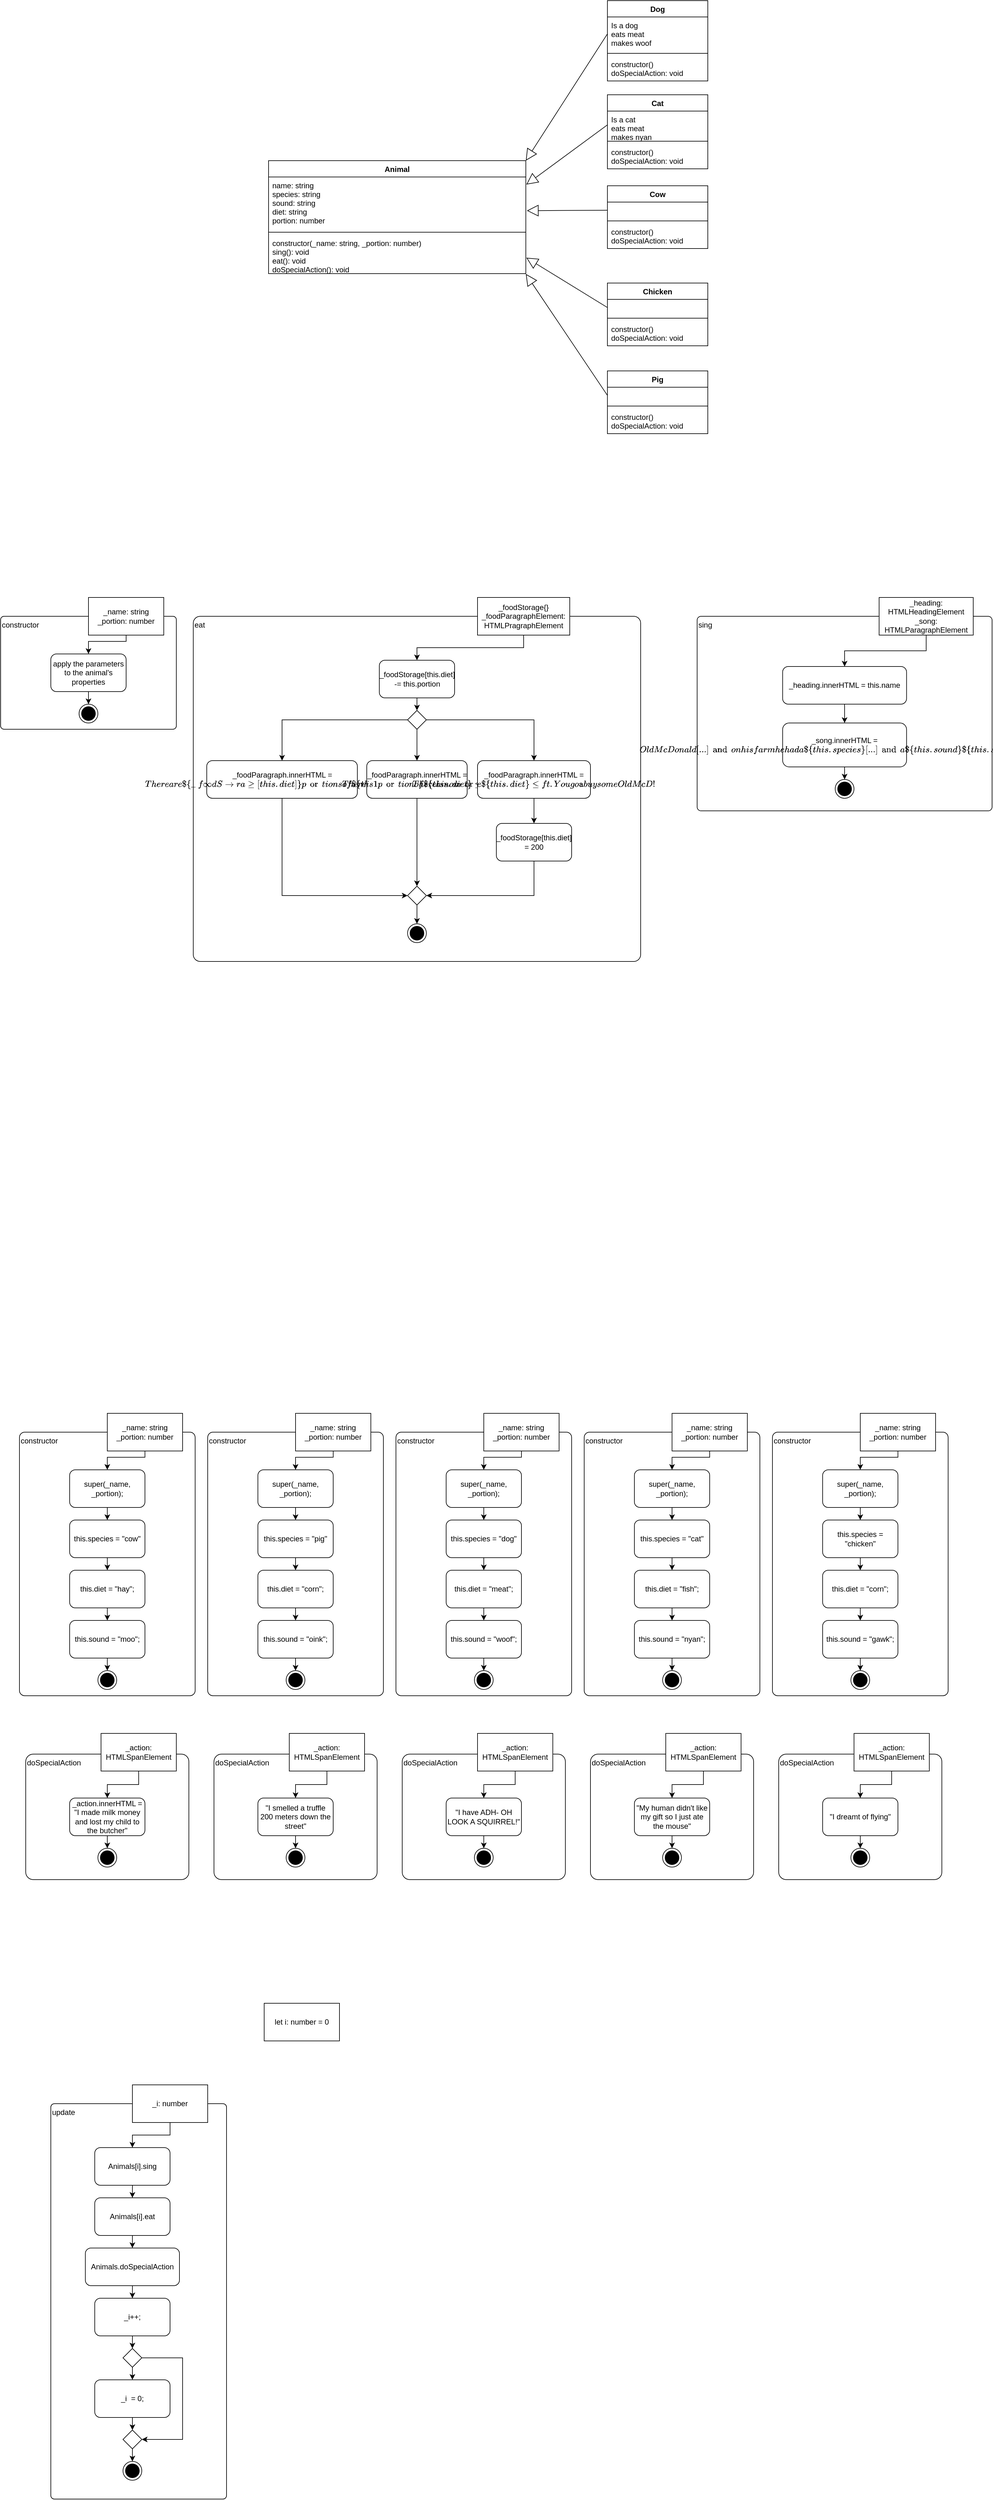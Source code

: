 <mxfile version="18.2.0" type="github">
  <diagram id="1csV_Ddix8SlzEKUmhvD" name="Page-1">
    <mxGraphModel dx="1156" dy="637" grid="1" gridSize="10" guides="1" tooltips="1" connect="1" arrows="1" fold="1" page="1" pageScale="1" pageWidth="1654" pageHeight="1169" math="0" shadow="0">
      <root>
        <mxCell id="0" />
        <mxCell id="1" parent="0" />
        <mxCell id="_8dSPXYWP2zA_d5YcyBC-33" value="" style="group" parent="1" vertex="1" connectable="0">
          <mxGeometry x="477" y="239" width="700" height="690" as="geometry" />
        </mxCell>
        <mxCell id="_8dSPXYWP2zA_d5YcyBC-1" value="Animal" style="swimlane;fontStyle=1;align=center;verticalAlign=top;childLayout=stackLayout;horizontal=1;startSize=26;horizontalStack=0;resizeParent=1;resizeParentMax=0;resizeLast=0;collapsible=1;marginBottom=0;" parent="_8dSPXYWP2zA_d5YcyBC-33" vertex="1">
          <mxGeometry y="255" width="410" height="180" as="geometry" />
        </mxCell>
        <mxCell id="_8dSPXYWP2zA_d5YcyBC-2" value="name: string&#xa;species: string&#xa;sound: string&#xa;diet: string&#xa;portion: number" style="text;strokeColor=none;fillColor=none;align=left;verticalAlign=top;spacingLeft=4;spacingRight=4;overflow=hidden;rotatable=0;points=[[0,0.5],[1,0.5]];portConstraint=eastwest;" parent="_8dSPXYWP2zA_d5YcyBC-1" vertex="1">
          <mxGeometry y="26" width="410" height="84" as="geometry" />
        </mxCell>
        <mxCell id="_8dSPXYWP2zA_d5YcyBC-3" value="" style="line;strokeWidth=1;fillColor=none;align=left;verticalAlign=middle;spacingTop=-1;spacingLeft=3;spacingRight=3;rotatable=0;labelPosition=right;points=[];portConstraint=eastwest;" parent="_8dSPXYWP2zA_d5YcyBC-1" vertex="1">
          <mxGeometry y="110" width="410" height="8" as="geometry" />
        </mxCell>
        <mxCell id="_8dSPXYWP2zA_d5YcyBC-4" value="constructor(_name: string, _portion: number)&#xa;sing(): void&#xa;eat(): void&#xa;doSpecialAction(): void" style="text;strokeColor=none;fillColor=none;align=left;verticalAlign=top;spacingLeft=4;spacingRight=4;overflow=hidden;rotatable=0;points=[[0,0.5],[1,0.5]];portConstraint=eastwest;" parent="_8dSPXYWP2zA_d5YcyBC-1" vertex="1">
          <mxGeometry y="118" width="410" height="62" as="geometry" />
        </mxCell>
        <mxCell id="_8dSPXYWP2zA_d5YcyBC-5" value="Cow" style="swimlane;fontStyle=1;align=center;verticalAlign=top;childLayout=stackLayout;horizontal=1;startSize=26;horizontalStack=0;resizeParent=1;resizeParentMax=0;resizeLast=0;collapsible=1;marginBottom=0;" parent="_8dSPXYWP2zA_d5YcyBC-33" vertex="1">
          <mxGeometry x="540" y="295" width="160" height="100" as="geometry" />
        </mxCell>
        <mxCell id="_8dSPXYWP2zA_d5YcyBC-6" value=" " style="text;strokeColor=none;fillColor=none;align=left;verticalAlign=top;spacingLeft=4;spacingRight=4;overflow=hidden;rotatable=0;points=[[0,0.5],[1,0.5]];portConstraint=eastwest;" parent="_8dSPXYWP2zA_d5YcyBC-5" vertex="1">
          <mxGeometry y="26" width="160" height="26" as="geometry" />
        </mxCell>
        <mxCell id="_8dSPXYWP2zA_d5YcyBC-7" value="" style="line;strokeWidth=1;fillColor=none;align=left;verticalAlign=middle;spacingTop=-1;spacingLeft=3;spacingRight=3;rotatable=0;labelPosition=right;points=[];portConstraint=eastwest;" parent="_8dSPXYWP2zA_d5YcyBC-5" vertex="1">
          <mxGeometry y="52" width="160" height="8" as="geometry" />
        </mxCell>
        <mxCell id="_8dSPXYWP2zA_d5YcyBC-8" value="constructor()&#xa;doSpecialAction: void" style="text;strokeColor=none;fillColor=none;align=left;verticalAlign=top;spacingLeft=4;spacingRight=4;overflow=hidden;rotatable=0;points=[[0,0.5],[1,0.5]];portConstraint=eastwest;" parent="_8dSPXYWP2zA_d5YcyBC-5" vertex="1">
          <mxGeometry y="60" width="160" height="40" as="geometry" />
        </mxCell>
        <mxCell id="_8dSPXYWP2zA_d5YcyBC-9" value="Pig" style="swimlane;fontStyle=1;align=center;verticalAlign=top;childLayout=stackLayout;horizontal=1;startSize=26;horizontalStack=0;resizeParent=1;resizeParentMax=0;resizeLast=0;collapsible=1;marginBottom=0;" parent="_8dSPXYWP2zA_d5YcyBC-33" vertex="1">
          <mxGeometry x="540" y="590" width="160" height="100" as="geometry" />
        </mxCell>
        <mxCell id="_8dSPXYWP2zA_d5YcyBC-10" value=" " style="text;strokeColor=none;fillColor=none;align=left;verticalAlign=top;spacingLeft=4;spacingRight=4;overflow=hidden;rotatable=0;points=[[0,0.5],[1,0.5]];portConstraint=eastwest;" parent="_8dSPXYWP2zA_d5YcyBC-9" vertex="1">
          <mxGeometry y="26" width="160" height="26" as="geometry" />
        </mxCell>
        <mxCell id="_8dSPXYWP2zA_d5YcyBC-11" value="" style="line;strokeWidth=1;fillColor=none;align=left;verticalAlign=middle;spacingTop=-1;spacingLeft=3;spacingRight=3;rotatable=0;labelPosition=right;points=[];portConstraint=eastwest;" parent="_8dSPXYWP2zA_d5YcyBC-9" vertex="1">
          <mxGeometry y="52" width="160" height="8" as="geometry" />
        </mxCell>
        <mxCell id="_8dSPXYWP2zA_d5YcyBC-12" value="constructor()&#xa;doSpecialAction: void" style="text;strokeColor=none;fillColor=none;align=left;verticalAlign=top;spacingLeft=4;spacingRight=4;overflow=hidden;rotatable=0;points=[[0,0.5],[1,0.5]];portConstraint=eastwest;" parent="_8dSPXYWP2zA_d5YcyBC-9" vertex="1">
          <mxGeometry y="60" width="160" height="40" as="geometry" />
        </mxCell>
        <mxCell id="_8dSPXYWP2zA_d5YcyBC-13" value="Dog" style="swimlane;fontStyle=1;align=center;verticalAlign=top;childLayout=stackLayout;horizontal=1;startSize=26;horizontalStack=0;resizeParent=1;resizeParentMax=0;resizeLast=0;collapsible=1;marginBottom=0;" parent="_8dSPXYWP2zA_d5YcyBC-33" vertex="1">
          <mxGeometry x="540" width="160" height="128" as="geometry" />
        </mxCell>
        <mxCell id="_8dSPXYWP2zA_d5YcyBC-14" value="Is a dog&#xa;eats meat&#xa;makes woof " style="text;strokeColor=none;fillColor=none;align=left;verticalAlign=top;spacingLeft=4;spacingRight=4;overflow=hidden;rotatable=0;points=[[0,0.5],[1,0.5]];portConstraint=eastwest;" parent="_8dSPXYWP2zA_d5YcyBC-13" vertex="1">
          <mxGeometry y="26" width="160" height="54" as="geometry" />
        </mxCell>
        <mxCell id="_8dSPXYWP2zA_d5YcyBC-15" value="" style="line;strokeWidth=1;fillColor=none;align=left;verticalAlign=middle;spacingTop=-1;spacingLeft=3;spacingRight=3;rotatable=0;labelPosition=right;points=[];portConstraint=eastwest;" parent="_8dSPXYWP2zA_d5YcyBC-13" vertex="1">
          <mxGeometry y="80" width="160" height="8" as="geometry" />
        </mxCell>
        <mxCell id="_8dSPXYWP2zA_d5YcyBC-16" value="constructor()&#xa;doSpecialAction: void" style="text;strokeColor=none;fillColor=none;align=left;verticalAlign=top;spacingLeft=4;spacingRight=4;overflow=hidden;rotatable=0;points=[[0,0.5],[1,0.5]];portConstraint=eastwest;" parent="_8dSPXYWP2zA_d5YcyBC-13" vertex="1">
          <mxGeometry y="88" width="160" height="40" as="geometry" />
        </mxCell>
        <mxCell id="_8dSPXYWP2zA_d5YcyBC-17" value="Cat" style="swimlane;fontStyle=1;align=center;verticalAlign=top;childLayout=stackLayout;horizontal=1;startSize=26;horizontalStack=0;resizeParent=1;resizeParentMax=0;resizeLast=0;collapsible=1;marginBottom=0;" parent="_8dSPXYWP2zA_d5YcyBC-33" vertex="1">
          <mxGeometry x="540" y="150" width="160" height="118" as="geometry" />
        </mxCell>
        <mxCell id="_8dSPXYWP2zA_d5YcyBC-18" value="Is a cat&#xa;eats meat&#xa;makes nyan " style="text;strokeColor=none;fillColor=none;align=left;verticalAlign=top;spacingLeft=4;spacingRight=4;overflow=hidden;rotatable=0;points=[[0,0.5],[1,0.5]];portConstraint=eastwest;" parent="_8dSPXYWP2zA_d5YcyBC-17" vertex="1">
          <mxGeometry y="26" width="160" height="44" as="geometry" />
        </mxCell>
        <mxCell id="_8dSPXYWP2zA_d5YcyBC-19" value="" style="line;strokeWidth=1;fillColor=none;align=left;verticalAlign=middle;spacingTop=-1;spacingLeft=3;spacingRight=3;rotatable=0;labelPosition=right;points=[];portConstraint=eastwest;" parent="_8dSPXYWP2zA_d5YcyBC-17" vertex="1">
          <mxGeometry y="70" width="160" height="8" as="geometry" />
        </mxCell>
        <mxCell id="_8dSPXYWP2zA_d5YcyBC-20" value="constructor()&#xa;doSpecialAction: void" style="text;strokeColor=none;fillColor=none;align=left;verticalAlign=top;spacingLeft=4;spacingRight=4;overflow=hidden;rotatable=0;points=[[0,0.5],[1,0.5]];portConstraint=eastwest;" parent="_8dSPXYWP2zA_d5YcyBC-17" vertex="1">
          <mxGeometry y="78" width="160" height="40" as="geometry" />
        </mxCell>
        <mxCell id="_8dSPXYWP2zA_d5YcyBC-21" value="Chicken" style="swimlane;fontStyle=1;align=center;verticalAlign=top;childLayout=stackLayout;horizontal=1;startSize=26;horizontalStack=0;resizeParent=1;resizeParentMax=0;resizeLast=0;collapsible=1;marginBottom=0;" parent="_8dSPXYWP2zA_d5YcyBC-33" vertex="1">
          <mxGeometry x="540" y="450" width="160" height="100" as="geometry" />
        </mxCell>
        <mxCell id="_8dSPXYWP2zA_d5YcyBC-22" value=" " style="text;strokeColor=none;fillColor=none;align=left;verticalAlign=top;spacingLeft=4;spacingRight=4;overflow=hidden;rotatable=0;points=[[0,0.5],[1,0.5]];portConstraint=eastwest;" parent="_8dSPXYWP2zA_d5YcyBC-21" vertex="1">
          <mxGeometry y="26" width="160" height="26" as="geometry" />
        </mxCell>
        <mxCell id="_8dSPXYWP2zA_d5YcyBC-23" value="" style="line;strokeWidth=1;fillColor=none;align=left;verticalAlign=middle;spacingTop=-1;spacingLeft=3;spacingRight=3;rotatable=0;labelPosition=right;points=[];portConstraint=eastwest;" parent="_8dSPXYWP2zA_d5YcyBC-21" vertex="1">
          <mxGeometry y="52" width="160" height="8" as="geometry" />
        </mxCell>
        <mxCell id="_8dSPXYWP2zA_d5YcyBC-24" value="constructor()&#xa;doSpecialAction: void" style="text;strokeColor=none;fillColor=none;align=left;verticalAlign=top;spacingLeft=4;spacingRight=4;overflow=hidden;rotatable=0;points=[[0,0.5],[1,0.5]];portConstraint=eastwest;" parent="_8dSPXYWP2zA_d5YcyBC-21" vertex="1">
          <mxGeometry y="60" width="160" height="40" as="geometry" />
        </mxCell>
        <mxCell id="_8dSPXYWP2zA_d5YcyBC-28" value="" style="endArrow=block;endSize=16;endFill=0;html=1;rounded=0;exitX=0;exitY=0.5;exitDx=0;exitDy=0;entryX=1;entryY=0;entryDx=0;entryDy=0;" parent="_8dSPXYWP2zA_d5YcyBC-33" source="_8dSPXYWP2zA_d5YcyBC-14" target="_8dSPXYWP2zA_d5YcyBC-1" edge="1">
          <mxGeometry width="160" relative="1" as="geometry">
            <mxPoint x="440" y="360" as="sourcePoint" />
            <mxPoint x="600" y="360" as="targetPoint" />
          </mxGeometry>
        </mxCell>
        <mxCell id="_8dSPXYWP2zA_d5YcyBC-29" value="" style="endArrow=block;endSize=16;endFill=0;html=1;rounded=0;exitX=0;exitY=0.5;exitDx=0;exitDy=0;entryX=1.002;entryY=0.143;entryDx=0;entryDy=0;entryPerimeter=0;" parent="_8dSPXYWP2zA_d5YcyBC-33" source="_8dSPXYWP2zA_d5YcyBC-18" target="_8dSPXYWP2zA_d5YcyBC-2" edge="1">
          <mxGeometry x="-0.145" y="8" width="160" relative="1" as="geometry">
            <mxPoint x="440" y="280" as="sourcePoint" />
            <mxPoint x="600" y="280" as="targetPoint" />
            <mxPoint as="offset" />
          </mxGeometry>
        </mxCell>
        <mxCell id="_8dSPXYWP2zA_d5YcyBC-30" value="" style="endArrow=block;endSize=16;endFill=0;html=1;rounded=0;exitX=0;exitY=0.5;exitDx=0;exitDy=0;entryX=1.004;entryY=0.639;entryDx=0;entryDy=0;entryPerimeter=0;" parent="_8dSPXYWP2zA_d5YcyBC-33" source="_8dSPXYWP2zA_d5YcyBC-6" target="_8dSPXYWP2zA_d5YcyBC-2" edge="1">
          <mxGeometry width="160" relative="1" as="geometry">
            <mxPoint x="440" y="280" as="sourcePoint" />
            <mxPoint x="420" y="360" as="targetPoint" />
          </mxGeometry>
        </mxCell>
        <mxCell id="_8dSPXYWP2zA_d5YcyBC-31" value="" style="endArrow=block;endSize=16;endFill=0;html=1;rounded=0;exitX=0;exitY=0.5;exitDx=0;exitDy=0;entryX=1.002;entryY=0.591;entryDx=0;entryDy=0;entryPerimeter=0;" parent="_8dSPXYWP2zA_d5YcyBC-33" source="_8dSPXYWP2zA_d5YcyBC-22" target="_8dSPXYWP2zA_d5YcyBC-4" edge="1">
          <mxGeometry width="160" relative="1" as="geometry">
            <mxPoint x="440" y="440" as="sourcePoint" />
            <mxPoint x="600" y="440" as="targetPoint" />
          </mxGeometry>
        </mxCell>
        <mxCell id="_8dSPXYWP2zA_d5YcyBC-32" value="" style="endArrow=block;endSize=16;endFill=0;html=1;rounded=0;entryX=1;entryY=1.008;entryDx=0;entryDy=0;entryPerimeter=0;exitX=0;exitY=0.5;exitDx=0;exitDy=0;" parent="_8dSPXYWP2zA_d5YcyBC-33" source="_8dSPXYWP2zA_d5YcyBC-10" target="_8dSPXYWP2zA_d5YcyBC-4" edge="1">
          <mxGeometry width="160" relative="1" as="geometry">
            <mxPoint x="440" y="440" as="sourcePoint" />
            <mxPoint x="600" y="440" as="targetPoint" />
          </mxGeometry>
        </mxCell>
        <mxCell id="_8dSPXYWP2zA_d5YcyBC-40" value="" style="group" parent="1" vertex="1" connectable="0">
          <mxGeometry x="50" y="1190" width="280" height="210" as="geometry" />
        </mxCell>
        <mxCell id="_8dSPXYWP2zA_d5YcyBC-34" value="constructor" style="rounded=1;whiteSpace=wrap;html=1;verticalAlign=top;align=left;arcSize=3;" parent="_8dSPXYWP2zA_d5YcyBC-40" vertex="1">
          <mxGeometry y="30" width="280" height="180" as="geometry" />
        </mxCell>
        <mxCell id="_8dSPXYWP2zA_d5YcyBC-35" value="_name: string&lt;br&gt;_portion: number" style="rounded=0;whiteSpace=wrap;html=1;" parent="_8dSPXYWP2zA_d5YcyBC-40" vertex="1">
          <mxGeometry x="140" width="120" height="60" as="geometry" />
        </mxCell>
        <mxCell id="_8dSPXYWP2zA_d5YcyBC-36" value="apply the parameters to the animal&#39;s properties" style="rounded=1;whiteSpace=wrap;html=1;" parent="_8dSPXYWP2zA_d5YcyBC-40" vertex="1">
          <mxGeometry x="80" y="90" width="120" height="60" as="geometry" />
        </mxCell>
        <mxCell id="_8dSPXYWP2zA_d5YcyBC-38" style="edgeStyle=orthogonalEdgeStyle;rounded=0;orthogonalLoop=1;jettySize=auto;html=1;exitX=0.5;exitY=1;exitDx=0;exitDy=0;entryX=0.5;entryY=0;entryDx=0;entryDy=0;" parent="_8dSPXYWP2zA_d5YcyBC-40" source="_8dSPXYWP2zA_d5YcyBC-35" target="_8dSPXYWP2zA_d5YcyBC-36" edge="1">
          <mxGeometry relative="1" as="geometry">
            <Array as="points">
              <mxPoint x="200" y="70" />
              <mxPoint x="140" y="70" />
            </Array>
          </mxGeometry>
        </mxCell>
        <mxCell id="_8dSPXYWP2zA_d5YcyBC-37" value="" style="ellipse;html=1;shape=endState;fillColor=#000000;strokeColor=#000000;" parent="_8dSPXYWP2zA_d5YcyBC-40" vertex="1">
          <mxGeometry x="125" y="170" width="30" height="30" as="geometry" />
        </mxCell>
        <mxCell id="_8dSPXYWP2zA_d5YcyBC-39" style="edgeStyle=orthogonalEdgeStyle;rounded=0;orthogonalLoop=1;jettySize=auto;html=1;exitX=0.5;exitY=1;exitDx=0;exitDy=0;entryX=0.5;entryY=0;entryDx=0;entryDy=0;" parent="_8dSPXYWP2zA_d5YcyBC-40" source="_8dSPXYWP2zA_d5YcyBC-36" target="_8dSPXYWP2zA_d5YcyBC-37" edge="1">
          <mxGeometry relative="1" as="geometry" />
        </mxCell>
        <mxCell id="_8dSPXYWP2zA_d5YcyBC-62" value="" style="group" parent="1" vertex="1" connectable="0">
          <mxGeometry x="357" y="1190" width="713" height="580" as="geometry" />
        </mxCell>
        <mxCell id="_8dSPXYWP2zA_d5YcyBC-41" value="eat" style="rounded=1;whiteSpace=wrap;html=1;verticalAlign=top;align=left;arcSize=2;" parent="_8dSPXYWP2zA_d5YcyBC-62" vertex="1">
          <mxGeometry y="30" width="713" height="550" as="geometry" />
        </mxCell>
        <mxCell id="_8dSPXYWP2zA_d5YcyBC-42" value="_foodStorage{}&lt;br&gt;_foodParagraphElement:&lt;br&gt;HTMLPragraphElement" style="rounded=0;whiteSpace=wrap;html=1;" parent="_8dSPXYWP2zA_d5YcyBC-62" vertex="1">
          <mxGeometry x="453" width="147" height="60" as="geometry" />
        </mxCell>
        <mxCell id="_8dSPXYWP2zA_d5YcyBC-43" value="_foodStorage[this.diet] -= this.portion" style="rounded=1;whiteSpace=wrap;html=1;labelBorderColor=none;" parent="_8dSPXYWP2zA_d5YcyBC-62" vertex="1">
          <mxGeometry x="296.5" y="100" width="120" height="60" as="geometry" />
        </mxCell>
        <mxCell id="_8dSPXYWP2zA_d5YcyBC-52" style="edgeStyle=orthogonalEdgeStyle;rounded=0;orthogonalLoop=1;jettySize=auto;html=1;exitX=0.5;exitY=1;exitDx=0;exitDy=0;entryX=0.5;entryY=0;entryDx=0;entryDy=0;" parent="_8dSPXYWP2zA_d5YcyBC-62" source="_8dSPXYWP2zA_d5YcyBC-42" target="_8dSPXYWP2zA_d5YcyBC-43" edge="1">
          <mxGeometry relative="1" as="geometry" />
        </mxCell>
        <mxCell id="_8dSPXYWP2zA_d5YcyBC-44" value="" style="rhombus;whiteSpace=wrap;html=1;labelBorderColor=none;" parent="_8dSPXYWP2zA_d5YcyBC-62" vertex="1">
          <mxGeometry x="341.5" y="180" width="30" height="30" as="geometry" />
        </mxCell>
        <mxCell id="_8dSPXYWP2zA_d5YcyBC-53" style="edgeStyle=orthogonalEdgeStyle;rounded=0;orthogonalLoop=1;jettySize=auto;html=1;exitX=0.5;exitY=1;exitDx=0;exitDy=0;entryX=0.5;entryY=0;entryDx=0;entryDy=0;" parent="_8dSPXYWP2zA_d5YcyBC-62" source="_8dSPXYWP2zA_d5YcyBC-43" target="_8dSPXYWP2zA_d5YcyBC-44" edge="1">
          <mxGeometry relative="1" as="geometry" />
        </mxCell>
        <mxCell id="_8dSPXYWP2zA_d5YcyBC-45" value="_foodParagraph.innerHTML = `There are ${_foodStorage[this.diet]} portions of ${this.diet} left`" style="rounded=1;whiteSpace=wrap;html=1;labelBorderColor=none;" parent="_8dSPXYWP2zA_d5YcyBC-62" vertex="1">
          <mxGeometry x="21.5" y="260" width="240" height="60" as="geometry" />
        </mxCell>
        <mxCell id="_8dSPXYWP2zA_d5YcyBC-54" style="edgeStyle=orthogonalEdgeStyle;rounded=0;orthogonalLoop=1;jettySize=auto;html=1;exitX=0;exitY=0.5;exitDx=0;exitDy=0;entryX=0.5;entryY=0;entryDx=0;entryDy=0;" parent="_8dSPXYWP2zA_d5YcyBC-62" source="_8dSPXYWP2zA_d5YcyBC-44" target="_8dSPXYWP2zA_d5YcyBC-45" edge="1">
          <mxGeometry relative="1" as="geometry" />
        </mxCell>
        <mxCell id="_8dSPXYWP2zA_d5YcyBC-46" value="_foodParagraph.innerHTML = `There is 1 portion of ${this.diet} left`" style="rounded=1;whiteSpace=wrap;html=1;labelBorderColor=none;" parent="_8dSPXYWP2zA_d5YcyBC-62" vertex="1">
          <mxGeometry x="276.5" y="260" width="160" height="60" as="geometry" />
        </mxCell>
        <mxCell id="_8dSPXYWP2zA_d5YcyBC-55" style="edgeStyle=orthogonalEdgeStyle;rounded=0;orthogonalLoop=1;jettySize=auto;html=1;exitX=0.5;exitY=1;exitDx=0;exitDy=0;entryX=0.5;entryY=0;entryDx=0;entryDy=0;" parent="_8dSPXYWP2zA_d5YcyBC-62" source="_8dSPXYWP2zA_d5YcyBC-44" target="_8dSPXYWP2zA_d5YcyBC-46" edge="1">
          <mxGeometry relative="1" as="geometry" />
        </mxCell>
        <mxCell id="_8dSPXYWP2zA_d5YcyBC-47" value="_foodParagraph.innerHTML = `There is no more ${this.diet} left. You gotta buy some Old McD!`" style="rounded=1;whiteSpace=wrap;html=1;labelBorderColor=none;" parent="_8dSPXYWP2zA_d5YcyBC-62" vertex="1">
          <mxGeometry x="453" y="260" width="180" height="60" as="geometry" />
        </mxCell>
        <mxCell id="_8dSPXYWP2zA_d5YcyBC-56" style="edgeStyle=orthogonalEdgeStyle;rounded=0;orthogonalLoop=1;jettySize=auto;html=1;exitX=1;exitY=0.5;exitDx=0;exitDy=0;entryX=0.5;entryY=0;entryDx=0;entryDy=0;" parent="_8dSPXYWP2zA_d5YcyBC-62" source="_8dSPXYWP2zA_d5YcyBC-44" target="_8dSPXYWP2zA_d5YcyBC-47" edge="1">
          <mxGeometry relative="1" as="geometry" />
        </mxCell>
        <mxCell id="_8dSPXYWP2zA_d5YcyBC-48" value="_foodStorage[this.diet] = 200" style="rounded=1;whiteSpace=wrap;html=1;labelBorderColor=none;" parent="_8dSPXYWP2zA_d5YcyBC-62" vertex="1">
          <mxGeometry x="483" y="360" width="120" height="60" as="geometry" />
        </mxCell>
        <mxCell id="_8dSPXYWP2zA_d5YcyBC-59" style="edgeStyle=orthogonalEdgeStyle;rounded=0;orthogonalLoop=1;jettySize=auto;html=1;exitX=0.5;exitY=1;exitDx=0;exitDy=0;entryX=0.5;entryY=0;entryDx=0;entryDy=0;" parent="_8dSPXYWP2zA_d5YcyBC-62" source="_8dSPXYWP2zA_d5YcyBC-47" target="_8dSPXYWP2zA_d5YcyBC-48" edge="1">
          <mxGeometry relative="1" as="geometry" />
        </mxCell>
        <mxCell id="_8dSPXYWP2zA_d5YcyBC-50" value="" style="rhombus;whiteSpace=wrap;html=1;labelBorderColor=none;" parent="_8dSPXYWP2zA_d5YcyBC-62" vertex="1">
          <mxGeometry x="341.5" y="460" width="30" height="30" as="geometry" />
        </mxCell>
        <mxCell id="_8dSPXYWP2zA_d5YcyBC-57" style="edgeStyle=orthogonalEdgeStyle;rounded=0;orthogonalLoop=1;jettySize=auto;html=1;exitX=0.5;exitY=1;exitDx=0;exitDy=0;entryX=0;entryY=0.5;entryDx=0;entryDy=0;" parent="_8dSPXYWP2zA_d5YcyBC-62" source="_8dSPXYWP2zA_d5YcyBC-45" target="_8dSPXYWP2zA_d5YcyBC-50" edge="1">
          <mxGeometry relative="1" as="geometry" />
        </mxCell>
        <mxCell id="_8dSPXYWP2zA_d5YcyBC-58" style="edgeStyle=orthogonalEdgeStyle;rounded=0;orthogonalLoop=1;jettySize=auto;html=1;exitX=0.5;exitY=1;exitDx=0;exitDy=0;entryX=0.5;entryY=0;entryDx=0;entryDy=0;" parent="_8dSPXYWP2zA_d5YcyBC-62" source="_8dSPXYWP2zA_d5YcyBC-46" target="_8dSPXYWP2zA_d5YcyBC-50" edge="1">
          <mxGeometry relative="1" as="geometry" />
        </mxCell>
        <mxCell id="_8dSPXYWP2zA_d5YcyBC-60" style="edgeStyle=orthogonalEdgeStyle;rounded=0;orthogonalLoop=1;jettySize=auto;html=1;exitX=0.5;exitY=1;exitDx=0;exitDy=0;entryX=1;entryY=0.5;entryDx=0;entryDy=0;" parent="_8dSPXYWP2zA_d5YcyBC-62" source="_8dSPXYWP2zA_d5YcyBC-48" target="_8dSPXYWP2zA_d5YcyBC-50" edge="1">
          <mxGeometry relative="1" as="geometry" />
        </mxCell>
        <mxCell id="_8dSPXYWP2zA_d5YcyBC-51" value="" style="ellipse;html=1;shape=endState;fillColor=#000000;strokeColor=#000000;" parent="_8dSPXYWP2zA_d5YcyBC-62" vertex="1">
          <mxGeometry x="341.5" y="520" width="30" height="30" as="geometry" />
        </mxCell>
        <mxCell id="_8dSPXYWP2zA_d5YcyBC-61" style="edgeStyle=orthogonalEdgeStyle;rounded=0;orthogonalLoop=1;jettySize=auto;html=1;exitX=0.5;exitY=1;exitDx=0;exitDy=0;entryX=0.5;entryY=0;entryDx=0;entryDy=0;" parent="_8dSPXYWP2zA_d5YcyBC-62" source="_8dSPXYWP2zA_d5YcyBC-50" target="_8dSPXYWP2zA_d5YcyBC-51" edge="1">
          <mxGeometry relative="1" as="geometry" />
        </mxCell>
        <mxCell id="GHM1AjA-eYtkxt2MmcrY-9" value="" style="group" vertex="1" connectable="0" parent="1">
          <mxGeometry x="1160" y="1190" width="470" height="340" as="geometry" />
        </mxCell>
        <mxCell id="GHM1AjA-eYtkxt2MmcrY-1" value="sing" style="rounded=1;whiteSpace=wrap;html=1;arcSize=2;verticalAlign=top;align=left;" vertex="1" parent="GHM1AjA-eYtkxt2MmcrY-9">
          <mxGeometry y="30" width="470" height="310" as="geometry" />
        </mxCell>
        <mxCell id="GHM1AjA-eYtkxt2MmcrY-2" value="_heading: HTMLHeadingElement&lt;br&gt;_song: HTMLParagraphElement" style="rounded=0;whiteSpace=wrap;html=1;" vertex="1" parent="GHM1AjA-eYtkxt2MmcrY-9">
          <mxGeometry x="290" width="150" height="60" as="geometry" />
        </mxCell>
        <mxCell id="GHM1AjA-eYtkxt2MmcrY-3" value="_heading.innerHTML = this.name" style="rounded=1;whiteSpace=wrap;html=1;" vertex="1" parent="GHM1AjA-eYtkxt2MmcrY-9">
          <mxGeometry x="136.25" y="110" width="197.5" height="60" as="geometry" />
        </mxCell>
        <mxCell id="GHM1AjA-eYtkxt2MmcrY-6" style="edgeStyle=orthogonalEdgeStyle;rounded=0;orthogonalLoop=1;jettySize=auto;html=1;exitX=0.5;exitY=1;exitDx=0;exitDy=0;entryX=0.5;entryY=0;entryDx=0;entryDy=0;" edge="1" parent="GHM1AjA-eYtkxt2MmcrY-9" source="GHM1AjA-eYtkxt2MmcrY-2" target="GHM1AjA-eYtkxt2MmcrY-3">
          <mxGeometry relative="1" as="geometry" />
        </mxCell>
        <mxCell id="GHM1AjA-eYtkxt2MmcrY-4" value="_song.innerHTML = `Old McDonald[...] and on his farm he had a ${this.species} [...] and a ${this.sound}${this.sound} here [...]`" style="rounded=1;whiteSpace=wrap;html=1;" vertex="1" parent="GHM1AjA-eYtkxt2MmcrY-9">
          <mxGeometry x="136.25" y="200" width="197.5" height="70" as="geometry" />
        </mxCell>
        <mxCell id="GHM1AjA-eYtkxt2MmcrY-7" style="edgeStyle=orthogonalEdgeStyle;rounded=0;orthogonalLoop=1;jettySize=auto;html=1;exitX=0.5;exitY=1;exitDx=0;exitDy=0;entryX=0.5;entryY=0;entryDx=0;entryDy=0;" edge="1" parent="GHM1AjA-eYtkxt2MmcrY-9" source="GHM1AjA-eYtkxt2MmcrY-3" target="GHM1AjA-eYtkxt2MmcrY-4">
          <mxGeometry relative="1" as="geometry" />
        </mxCell>
        <mxCell id="GHM1AjA-eYtkxt2MmcrY-5" value="" style="ellipse;html=1;shape=endState;fillColor=#000000;strokeColor=#000000;" vertex="1" parent="GHM1AjA-eYtkxt2MmcrY-9">
          <mxGeometry x="220" y="290" width="30" height="30" as="geometry" />
        </mxCell>
        <mxCell id="GHM1AjA-eYtkxt2MmcrY-8" style="edgeStyle=orthogonalEdgeStyle;rounded=0;orthogonalLoop=1;jettySize=auto;html=1;exitX=0.5;exitY=1;exitDx=0;exitDy=0;entryX=0.5;entryY=0;entryDx=0;entryDy=0;" edge="1" parent="GHM1AjA-eYtkxt2MmcrY-9" source="GHM1AjA-eYtkxt2MmcrY-4" target="GHM1AjA-eYtkxt2MmcrY-5">
          <mxGeometry relative="1" as="geometry" />
        </mxCell>
        <mxCell id="GHM1AjA-eYtkxt2MmcrY-110" value="" style="group" vertex="1" connectable="0" parent="1">
          <mxGeometry x="390" y="3000" width="260" height="233" as="geometry" />
        </mxCell>
        <mxCell id="GHM1AjA-eYtkxt2MmcrY-104" value="doSpecialAction" style="rounded=1;whiteSpace=wrap;html=1;verticalAlign=top;align=left;arcSize=6;container=0;" vertex="1" parent="GHM1AjA-eYtkxt2MmcrY-110">
          <mxGeometry y="33" width="260" height="200" as="geometry" />
        </mxCell>
        <mxCell id="GHM1AjA-eYtkxt2MmcrY-108" value="_action: HTMLSpanElement" style="rounded=0;whiteSpace=wrap;html=1;container=0;" vertex="1" parent="GHM1AjA-eYtkxt2MmcrY-110">
          <mxGeometry x="120" width="120" height="60" as="geometry" />
        </mxCell>
        <mxCell id="GHM1AjA-eYtkxt2MmcrY-109" value="" style="ellipse;html=1;shape=endState;fillColor=#000000;strokeColor=#000000;container=0;" vertex="1" parent="GHM1AjA-eYtkxt2MmcrY-110">
          <mxGeometry x="115" y="183" width="30" height="30" as="geometry" />
        </mxCell>
        <mxCell id="GHM1AjA-eYtkxt2MmcrY-77" value="&quot;I smelled a truffle 200 meters down the street&quot;" style="rounded=1;whiteSpace=wrap;html=1;" vertex="1" parent="GHM1AjA-eYtkxt2MmcrY-110">
          <mxGeometry x="70" y="103" width="120" height="60" as="geometry" />
        </mxCell>
        <mxCell id="GHM1AjA-eYtkxt2MmcrY-107" style="edgeStyle=orthogonalEdgeStyle;rounded=0;orthogonalLoop=1;jettySize=auto;html=1;exitX=0.5;exitY=1;exitDx=0;exitDy=0;entryX=0.5;entryY=0;entryDx=0;entryDy=0;" edge="1" parent="GHM1AjA-eYtkxt2MmcrY-110" source="GHM1AjA-eYtkxt2MmcrY-108" target="GHM1AjA-eYtkxt2MmcrY-77">
          <mxGeometry relative="1" as="geometry">
            <mxPoint x="130" y="103" as="targetPoint" />
          </mxGeometry>
        </mxCell>
        <mxCell id="GHM1AjA-eYtkxt2MmcrY-105" style="edgeStyle=orthogonalEdgeStyle;rounded=0;orthogonalLoop=1;jettySize=auto;html=1;exitX=0.5;exitY=1;exitDx=0;exitDy=0;entryX=0.5;entryY=0;entryDx=0;entryDy=0;" edge="1" parent="GHM1AjA-eYtkxt2MmcrY-110" source="GHM1AjA-eYtkxt2MmcrY-77" target="GHM1AjA-eYtkxt2MmcrY-109">
          <mxGeometry relative="1" as="geometry">
            <mxPoint x="130" y="163" as="sourcePoint" />
          </mxGeometry>
        </mxCell>
        <mxCell id="GHM1AjA-eYtkxt2MmcrY-111" value="" style="group" vertex="1" connectable="0" parent="1">
          <mxGeometry x="990" y="3000" width="260" height="233" as="geometry" />
        </mxCell>
        <mxCell id="GHM1AjA-eYtkxt2MmcrY-86" value="doSpecialAction" style="rounded=1;whiteSpace=wrap;html=1;verticalAlign=top;align=left;arcSize=6;container=0;" vertex="1" parent="GHM1AjA-eYtkxt2MmcrY-111">
          <mxGeometry y="33" width="260" height="200" as="geometry" />
        </mxCell>
        <mxCell id="GHM1AjA-eYtkxt2MmcrY-90" value="_action: HTMLSpanElement" style="rounded=0;whiteSpace=wrap;html=1;container=0;" vertex="1" parent="GHM1AjA-eYtkxt2MmcrY-111">
          <mxGeometry x="120" width="120" height="60" as="geometry" />
        </mxCell>
        <mxCell id="GHM1AjA-eYtkxt2MmcrY-91" value="" style="ellipse;html=1;shape=endState;fillColor=#000000;strokeColor=#000000;container=0;" vertex="1" parent="GHM1AjA-eYtkxt2MmcrY-111">
          <mxGeometry x="115" y="183" width="30" height="30" as="geometry" />
        </mxCell>
        <mxCell id="GHM1AjA-eYtkxt2MmcrY-76" value="&quot;My human didn&#39;t like my gift so I just ate the mouse&quot;" style="rounded=1;whiteSpace=wrap;html=1;" vertex="1" parent="GHM1AjA-eYtkxt2MmcrY-111">
          <mxGeometry x="70" y="103" width="120" height="60" as="geometry" />
        </mxCell>
        <mxCell id="GHM1AjA-eYtkxt2MmcrY-89" style="edgeStyle=orthogonalEdgeStyle;rounded=0;orthogonalLoop=1;jettySize=auto;html=1;exitX=0.5;exitY=1;exitDx=0;exitDy=0;entryX=0.5;entryY=0;entryDx=0;entryDy=0;" edge="1" parent="GHM1AjA-eYtkxt2MmcrY-111" source="GHM1AjA-eYtkxt2MmcrY-90" target="GHM1AjA-eYtkxt2MmcrY-76">
          <mxGeometry relative="1" as="geometry">
            <mxPoint x="130" y="103" as="targetPoint" />
          </mxGeometry>
        </mxCell>
        <mxCell id="GHM1AjA-eYtkxt2MmcrY-87" style="edgeStyle=orthogonalEdgeStyle;rounded=0;orthogonalLoop=1;jettySize=auto;html=1;exitX=0.5;exitY=1;exitDx=0;exitDy=0;entryX=0.5;entryY=0;entryDx=0;entryDy=0;" edge="1" parent="GHM1AjA-eYtkxt2MmcrY-111" source="GHM1AjA-eYtkxt2MmcrY-76" target="GHM1AjA-eYtkxt2MmcrY-91">
          <mxGeometry relative="1" as="geometry">
            <mxPoint x="130" y="163" as="sourcePoint" />
          </mxGeometry>
        </mxCell>
        <mxCell id="GHM1AjA-eYtkxt2MmcrY-112" value="" style="group" vertex="1" connectable="0" parent="1">
          <mxGeometry x="690" y="3000" width="260" height="233" as="geometry" />
        </mxCell>
        <mxCell id="GHM1AjA-eYtkxt2MmcrY-92" value="doSpecialAction" style="rounded=1;whiteSpace=wrap;html=1;verticalAlign=top;align=left;arcSize=6;container=0;" vertex="1" parent="GHM1AjA-eYtkxt2MmcrY-112">
          <mxGeometry y="33" width="260" height="200" as="geometry" />
        </mxCell>
        <mxCell id="GHM1AjA-eYtkxt2MmcrY-96" value="_action: HTMLSpanElement" style="rounded=0;whiteSpace=wrap;html=1;container=0;" vertex="1" parent="GHM1AjA-eYtkxt2MmcrY-112">
          <mxGeometry x="120" width="120" height="60" as="geometry" />
        </mxCell>
        <mxCell id="GHM1AjA-eYtkxt2MmcrY-97" value="" style="ellipse;html=1;shape=endState;fillColor=#000000;strokeColor=#000000;container=0;" vertex="1" parent="GHM1AjA-eYtkxt2MmcrY-112">
          <mxGeometry x="115" y="183" width="30" height="30" as="geometry" />
        </mxCell>
        <mxCell id="GHM1AjA-eYtkxt2MmcrY-78" value="&quot;I have ADH- OH LOOK A SQUIRREL!&quot;" style="rounded=1;whiteSpace=wrap;html=1;" vertex="1" parent="GHM1AjA-eYtkxt2MmcrY-112">
          <mxGeometry x="70" y="103" width="120" height="60" as="geometry" />
        </mxCell>
        <mxCell id="GHM1AjA-eYtkxt2MmcrY-95" style="edgeStyle=orthogonalEdgeStyle;rounded=0;orthogonalLoop=1;jettySize=auto;html=1;exitX=0.5;exitY=1;exitDx=0;exitDy=0;entryX=0.5;entryY=0;entryDx=0;entryDy=0;" edge="1" parent="GHM1AjA-eYtkxt2MmcrY-112" source="GHM1AjA-eYtkxt2MmcrY-96" target="GHM1AjA-eYtkxt2MmcrY-78">
          <mxGeometry relative="1" as="geometry">
            <mxPoint x="130" y="103" as="targetPoint" />
          </mxGeometry>
        </mxCell>
        <mxCell id="GHM1AjA-eYtkxt2MmcrY-93" style="edgeStyle=orthogonalEdgeStyle;rounded=0;orthogonalLoop=1;jettySize=auto;html=1;exitX=0.5;exitY=1;exitDx=0;exitDy=0;entryX=0.5;entryY=0;entryDx=0;entryDy=0;" edge="1" parent="GHM1AjA-eYtkxt2MmcrY-112" source="GHM1AjA-eYtkxt2MmcrY-78" target="GHM1AjA-eYtkxt2MmcrY-97">
          <mxGeometry relative="1" as="geometry">
            <mxPoint x="130" y="163" as="sourcePoint" />
          </mxGeometry>
        </mxCell>
        <mxCell id="GHM1AjA-eYtkxt2MmcrY-113" value="" style="group" vertex="1" connectable="0" parent="1">
          <mxGeometry x="1290" y="3000" width="260" height="233" as="geometry" />
        </mxCell>
        <mxCell id="GHM1AjA-eYtkxt2MmcrY-98" value="doSpecialAction" style="rounded=1;whiteSpace=wrap;html=1;verticalAlign=top;align=left;arcSize=6;container=0;" vertex="1" parent="GHM1AjA-eYtkxt2MmcrY-113">
          <mxGeometry y="33" width="260" height="200" as="geometry" />
        </mxCell>
        <mxCell id="GHM1AjA-eYtkxt2MmcrY-102" value="_action: HTMLSpanElement" style="rounded=0;whiteSpace=wrap;html=1;container=0;" vertex="1" parent="GHM1AjA-eYtkxt2MmcrY-113">
          <mxGeometry x="120" width="120" height="60" as="geometry" />
        </mxCell>
        <mxCell id="GHM1AjA-eYtkxt2MmcrY-103" value="" style="ellipse;html=1;shape=endState;fillColor=#000000;strokeColor=#000000;container=0;" vertex="1" parent="GHM1AjA-eYtkxt2MmcrY-113">
          <mxGeometry x="115" y="183" width="30" height="30" as="geometry" />
        </mxCell>
        <mxCell id="GHM1AjA-eYtkxt2MmcrY-79" value="&quot;I dreamt of flying&quot;" style="rounded=1;whiteSpace=wrap;html=1;" vertex="1" parent="GHM1AjA-eYtkxt2MmcrY-113">
          <mxGeometry x="70" y="103" width="120" height="60" as="geometry" />
        </mxCell>
        <mxCell id="GHM1AjA-eYtkxt2MmcrY-101" style="edgeStyle=orthogonalEdgeStyle;rounded=0;orthogonalLoop=1;jettySize=auto;html=1;exitX=0.5;exitY=1;exitDx=0;exitDy=0;entryX=0.5;entryY=0;entryDx=0;entryDy=0;" edge="1" parent="GHM1AjA-eYtkxt2MmcrY-113" source="GHM1AjA-eYtkxt2MmcrY-102" target="GHM1AjA-eYtkxt2MmcrY-79">
          <mxGeometry relative="1" as="geometry">
            <mxPoint x="130" y="103" as="targetPoint" />
          </mxGeometry>
        </mxCell>
        <mxCell id="GHM1AjA-eYtkxt2MmcrY-99" style="edgeStyle=orthogonalEdgeStyle;rounded=0;orthogonalLoop=1;jettySize=auto;html=1;exitX=0.5;exitY=1;exitDx=0;exitDy=0;entryX=0.5;entryY=0;entryDx=0;entryDy=0;" edge="1" parent="GHM1AjA-eYtkxt2MmcrY-113" source="GHM1AjA-eYtkxt2MmcrY-79" target="GHM1AjA-eYtkxt2MmcrY-103">
          <mxGeometry relative="1" as="geometry">
            <mxPoint x="130" y="163" as="sourcePoint" />
          </mxGeometry>
        </mxCell>
        <mxCell id="GHM1AjA-eYtkxt2MmcrY-114" value="" style="group" vertex="1" connectable="0" parent="1">
          <mxGeometry x="90" y="3000" width="260" height="233" as="geometry" />
        </mxCell>
        <mxCell id="GHM1AjA-eYtkxt2MmcrY-74" value="doSpecialAction" style="rounded=1;whiteSpace=wrap;html=1;verticalAlign=top;align=left;arcSize=6;container=0;" vertex="1" parent="GHM1AjA-eYtkxt2MmcrY-114">
          <mxGeometry y="33" width="260" height="200" as="geometry" />
        </mxCell>
        <mxCell id="GHM1AjA-eYtkxt2MmcrY-75" value="_action.innerHTML = &quot;I made milk money and lost my child to the butcher&quot;" style="rounded=1;whiteSpace=wrap;html=1;container=0;" vertex="1" parent="GHM1AjA-eYtkxt2MmcrY-114">
          <mxGeometry x="70" y="103" width="120" height="60" as="geometry" />
        </mxCell>
        <mxCell id="GHM1AjA-eYtkxt2MmcrY-81" style="edgeStyle=orthogonalEdgeStyle;rounded=0;orthogonalLoop=1;jettySize=auto;html=1;exitX=0.5;exitY=1;exitDx=0;exitDy=0;entryX=0.5;entryY=0;entryDx=0;entryDy=0;" edge="1" parent="GHM1AjA-eYtkxt2MmcrY-114" source="GHM1AjA-eYtkxt2MmcrY-80" target="GHM1AjA-eYtkxt2MmcrY-75">
          <mxGeometry relative="1" as="geometry" />
        </mxCell>
        <mxCell id="GHM1AjA-eYtkxt2MmcrY-80" value="_action: HTMLSpanElement" style="rounded=0;whiteSpace=wrap;html=1;container=0;" vertex="1" parent="GHM1AjA-eYtkxt2MmcrY-114">
          <mxGeometry x="120" width="120" height="60" as="geometry" />
        </mxCell>
        <mxCell id="GHM1AjA-eYtkxt2MmcrY-83" value="&lt;span style=&quot;color: rgba(0, 0, 0, 0); font-family: monospace; font-size: 0px; text-align: start;&quot;&gt;%3CmxGraphModel%3E%3Croot%3E%3CmxCell%20id%3D%220%22%2F%3E%3CmxCell%20id%3D%221%22%20parent%3D%220%22%2F%3E%3CmxCell%20id%3D%222%22%20value%3D%22%22%20style%3D%22rhombus%3BwhiteSpace%3Dwrap%3Bhtml%3D1%3B%22%20vertex%3D%221%22%20parent%3D%221%22%3E%3CmxGeometry%20x%3D%22245%22%20y%3D%223980%22%20width%3D%2230%22%20height%3D%2230%22%20as%3D%22geometry%22%2F%3E%3C%2FmxCell%3E%3C%2Froot%3E%3C%2FmxGraphModel%3E&lt;/span&gt;" style="ellipse;html=1;shape=endState;fillColor=#000000;strokeColor=#000000;container=0;" vertex="1" parent="GHM1AjA-eYtkxt2MmcrY-114">
          <mxGeometry x="115" y="183" width="30" height="30" as="geometry" />
        </mxCell>
        <mxCell id="GHM1AjA-eYtkxt2MmcrY-84" style="edgeStyle=orthogonalEdgeStyle;rounded=0;orthogonalLoop=1;jettySize=auto;html=1;exitX=0.5;exitY=1;exitDx=0;exitDy=0;entryX=0.5;entryY=0;entryDx=0;entryDy=0;" edge="1" parent="GHM1AjA-eYtkxt2MmcrY-114" source="GHM1AjA-eYtkxt2MmcrY-75" target="GHM1AjA-eYtkxt2MmcrY-83">
          <mxGeometry relative="1" as="geometry" />
        </mxCell>
        <mxCell id="GHM1AjA-eYtkxt2MmcrY-115" value="" style="group" vertex="1" connectable="0" parent="1">
          <mxGeometry x="80" y="2490" width="280" height="450" as="geometry" />
        </mxCell>
        <mxCell id="GHM1AjA-eYtkxt2MmcrY-11" value="constructor" style="rounded=1;whiteSpace=wrap;html=1;verticalAlign=top;align=left;arcSize=3;" vertex="1" parent="GHM1AjA-eYtkxt2MmcrY-115">
          <mxGeometry y="30" width="280" height="420" as="geometry" />
        </mxCell>
        <mxCell id="GHM1AjA-eYtkxt2MmcrY-13" value="super(_name, _portion);" style="rounded=1;whiteSpace=wrap;html=1;" vertex="1" parent="GHM1AjA-eYtkxt2MmcrY-115">
          <mxGeometry x="80" y="90" width="120" height="60" as="geometry" />
        </mxCell>
        <mxCell id="GHM1AjA-eYtkxt2MmcrY-15" value="" style="ellipse;html=1;shape=endState;fillColor=#000000;strokeColor=#000000;" vertex="1" parent="GHM1AjA-eYtkxt2MmcrY-115">
          <mxGeometry x="125" y="410" width="30" height="30" as="geometry" />
        </mxCell>
        <mxCell id="GHM1AjA-eYtkxt2MmcrY-21" style="edgeStyle=orthogonalEdgeStyle;rounded=0;orthogonalLoop=1;jettySize=auto;html=1;exitX=0.5;exitY=1;exitDx=0;exitDy=0;entryX=0.5;entryY=0;entryDx=0;entryDy=0;" edge="1" parent="GHM1AjA-eYtkxt2MmcrY-115" source="GHM1AjA-eYtkxt2MmcrY-17" target="GHM1AjA-eYtkxt2MmcrY-13">
          <mxGeometry relative="1" as="geometry">
            <Array as="points">
              <mxPoint x="200" y="70" />
              <mxPoint x="140" y="70" />
            </Array>
          </mxGeometry>
        </mxCell>
        <mxCell id="GHM1AjA-eYtkxt2MmcrY-17" value="_name: string&lt;br&gt;_portion: number" style="rounded=0;whiteSpace=wrap;html=1;" vertex="1" parent="GHM1AjA-eYtkxt2MmcrY-115">
          <mxGeometry x="140" width="120" height="60" as="geometry" />
        </mxCell>
        <mxCell id="GHM1AjA-eYtkxt2MmcrY-18" value="this.species = &quot;cow&quot;" style="rounded=1;whiteSpace=wrap;html=1;" vertex="1" parent="GHM1AjA-eYtkxt2MmcrY-115">
          <mxGeometry x="80" y="170" width="120" height="60" as="geometry" />
        </mxCell>
        <mxCell id="GHM1AjA-eYtkxt2MmcrY-22" style="edgeStyle=orthogonalEdgeStyle;rounded=0;orthogonalLoop=1;jettySize=auto;html=1;exitX=0.5;exitY=1;exitDx=0;exitDy=0;entryX=0.5;entryY=0;entryDx=0;entryDy=0;" edge="1" parent="GHM1AjA-eYtkxt2MmcrY-115" source="GHM1AjA-eYtkxt2MmcrY-13" target="GHM1AjA-eYtkxt2MmcrY-18">
          <mxGeometry relative="1" as="geometry" />
        </mxCell>
        <mxCell id="GHM1AjA-eYtkxt2MmcrY-19" value="this.diet = &quot;hay&quot;;" style="rounded=1;whiteSpace=wrap;html=1;" vertex="1" parent="GHM1AjA-eYtkxt2MmcrY-115">
          <mxGeometry x="80" y="250" width="120" height="60" as="geometry" />
        </mxCell>
        <mxCell id="GHM1AjA-eYtkxt2MmcrY-23" style="edgeStyle=orthogonalEdgeStyle;rounded=0;orthogonalLoop=1;jettySize=auto;html=1;exitX=0.5;exitY=1;exitDx=0;exitDy=0;entryX=0.5;entryY=0;entryDx=0;entryDy=0;" edge="1" parent="GHM1AjA-eYtkxt2MmcrY-115" source="GHM1AjA-eYtkxt2MmcrY-18" target="GHM1AjA-eYtkxt2MmcrY-19">
          <mxGeometry relative="1" as="geometry" />
        </mxCell>
        <mxCell id="GHM1AjA-eYtkxt2MmcrY-25" style="edgeStyle=orthogonalEdgeStyle;rounded=0;orthogonalLoop=1;jettySize=auto;html=1;exitX=0.5;exitY=1;exitDx=0;exitDy=0;entryX=0.5;entryY=0;entryDx=0;entryDy=0;" edge="1" parent="GHM1AjA-eYtkxt2MmcrY-115" source="GHM1AjA-eYtkxt2MmcrY-20" target="GHM1AjA-eYtkxt2MmcrY-15">
          <mxGeometry relative="1" as="geometry" />
        </mxCell>
        <mxCell id="GHM1AjA-eYtkxt2MmcrY-20" value="this.sound = &quot;moo&quot;;" style="rounded=1;whiteSpace=wrap;html=1;" vertex="1" parent="GHM1AjA-eYtkxt2MmcrY-115">
          <mxGeometry x="80" y="330" width="120" height="60" as="geometry" />
        </mxCell>
        <mxCell id="GHM1AjA-eYtkxt2MmcrY-24" style="edgeStyle=orthogonalEdgeStyle;rounded=0;orthogonalLoop=1;jettySize=auto;html=1;exitX=0.5;exitY=1;exitDx=0;exitDy=0;entryX=0.5;entryY=0;entryDx=0;entryDy=0;" edge="1" parent="GHM1AjA-eYtkxt2MmcrY-115" source="GHM1AjA-eYtkxt2MmcrY-19" target="GHM1AjA-eYtkxt2MmcrY-20">
          <mxGeometry relative="1" as="geometry" />
        </mxCell>
        <mxCell id="GHM1AjA-eYtkxt2MmcrY-116" value="" style="group" vertex="1" connectable="0" parent="1">
          <mxGeometry x="380" y="2490" width="280" height="450" as="geometry" />
        </mxCell>
        <mxCell id="GHM1AjA-eYtkxt2MmcrY-26" value="constructor" style="rounded=1;whiteSpace=wrap;html=1;verticalAlign=top;align=left;arcSize=3;" vertex="1" parent="GHM1AjA-eYtkxt2MmcrY-116">
          <mxGeometry y="30" width="280" height="420" as="geometry" />
        </mxCell>
        <mxCell id="GHM1AjA-eYtkxt2MmcrY-28" value="super(_name, _portion);" style="rounded=1;whiteSpace=wrap;html=1;" vertex="1" parent="GHM1AjA-eYtkxt2MmcrY-116">
          <mxGeometry x="80" y="90" width="120" height="60" as="geometry" />
        </mxCell>
        <mxCell id="GHM1AjA-eYtkxt2MmcrY-29" value="" style="ellipse;html=1;shape=endState;fillColor=#000000;strokeColor=#000000;" vertex="1" parent="GHM1AjA-eYtkxt2MmcrY-116">
          <mxGeometry x="125" y="410" width="30" height="30" as="geometry" />
        </mxCell>
        <mxCell id="GHM1AjA-eYtkxt2MmcrY-30" style="edgeStyle=orthogonalEdgeStyle;rounded=0;orthogonalLoop=1;jettySize=auto;html=1;exitX=0.5;exitY=1;exitDx=0;exitDy=0;entryX=0.5;entryY=0;entryDx=0;entryDy=0;" edge="1" parent="GHM1AjA-eYtkxt2MmcrY-116" source="GHM1AjA-eYtkxt2MmcrY-31" target="GHM1AjA-eYtkxt2MmcrY-28">
          <mxGeometry relative="1" as="geometry">
            <Array as="points">
              <mxPoint x="200" y="70" />
              <mxPoint x="140" y="70" />
            </Array>
          </mxGeometry>
        </mxCell>
        <mxCell id="GHM1AjA-eYtkxt2MmcrY-31" value="_name: string&lt;br&gt;_portion: number" style="rounded=0;whiteSpace=wrap;html=1;" vertex="1" parent="GHM1AjA-eYtkxt2MmcrY-116">
          <mxGeometry x="140" width="120" height="60" as="geometry" />
        </mxCell>
        <mxCell id="GHM1AjA-eYtkxt2MmcrY-33" value="this.species = &quot;pig&quot;" style="rounded=1;whiteSpace=wrap;html=1;" vertex="1" parent="GHM1AjA-eYtkxt2MmcrY-116">
          <mxGeometry x="80" y="170" width="120" height="60" as="geometry" />
        </mxCell>
        <mxCell id="GHM1AjA-eYtkxt2MmcrY-27" style="edgeStyle=orthogonalEdgeStyle;rounded=0;orthogonalLoop=1;jettySize=auto;html=1;exitX=0.5;exitY=1;exitDx=0;exitDy=0;entryX=0.5;entryY=0;entryDx=0;entryDy=0;" edge="1" parent="GHM1AjA-eYtkxt2MmcrY-116" source="GHM1AjA-eYtkxt2MmcrY-28" target="GHM1AjA-eYtkxt2MmcrY-33">
          <mxGeometry relative="1" as="geometry" />
        </mxCell>
        <mxCell id="GHM1AjA-eYtkxt2MmcrY-35" value="this.diet = &quot;corn&quot;;" style="rounded=1;whiteSpace=wrap;html=1;" vertex="1" parent="GHM1AjA-eYtkxt2MmcrY-116">
          <mxGeometry x="80" y="250" width="120" height="60" as="geometry" />
        </mxCell>
        <mxCell id="GHM1AjA-eYtkxt2MmcrY-32" style="edgeStyle=orthogonalEdgeStyle;rounded=0;orthogonalLoop=1;jettySize=auto;html=1;exitX=0.5;exitY=1;exitDx=0;exitDy=0;entryX=0.5;entryY=0;entryDx=0;entryDy=0;" edge="1" parent="GHM1AjA-eYtkxt2MmcrY-116" source="GHM1AjA-eYtkxt2MmcrY-33" target="GHM1AjA-eYtkxt2MmcrY-35">
          <mxGeometry relative="1" as="geometry" />
        </mxCell>
        <mxCell id="GHM1AjA-eYtkxt2MmcrY-36" style="edgeStyle=orthogonalEdgeStyle;rounded=0;orthogonalLoop=1;jettySize=auto;html=1;exitX=0.5;exitY=1;exitDx=0;exitDy=0;entryX=0.5;entryY=0;entryDx=0;entryDy=0;" edge="1" parent="GHM1AjA-eYtkxt2MmcrY-116" source="GHM1AjA-eYtkxt2MmcrY-37" target="GHM1AjA-eYtkxt2MmcrY-29">
          <mxGeometry relative="1" as="geometry" />
        </mxCell>
        <mxCell id="GHM1AjA-eYtkxt2MmcrY-37" value="this.sound = &quot;oink&quot;;" style="rounded=1;whiteSpace=wrap;html=1;" vertex="1" parent="GHM1AjA-eYtkxt2MmcrY-116">
          <mxGeometry x="80" y="330" width="120" height="60" as="geometry" />
        </mxCell>
        <mxCell id="GHM1AjA-eYtkxt2MmcrY-34" style="edgeStyle=orthogonalEdgeStyle;rounded=0;orthogonalLoop=1;jettySize=auto;html=1;exitX=0.5;exitY=1;exitDx=0;exitDy=0;entryX=0.5;entryY=0;entryDx=0;entryDy=0;" edge="1" parent="GHM1AjA-eYtkxt2MmcrY-116" source="GHM1AjA-eYtkxt2MmcrY-35" target="GHM1AjA-eYtkxt2MmcrY-37">
          <mxGeometry relative="1" as="geometry" />
        </mxCell>
        <mxCell id="GHM1AjA-eYtkxt2MmcrY-117" value="" style="group" vertex="1" connectable="0" parent="1">
          <mxGeometry x="680" y="2490" width="280" height="450" as="geometry" />
        </mxCell>
        <mxCell id="GHM1AjA-eYtkxt2MmcrY-38" value="constructor" style="rounded=1;whiteSpace=wrap;html=1;verticalAlign=top;align=left;arcSize=3;" vertex="1" parent="GHM1AjA-eYtkxt2MmcrY-117">
          <mxGeometry y="30" width="280" height="420" as="geometry" />
        </mxCell>
        <mxCell id="GHM1AjA-eYtkxt2MmcrY-40" value="super(_name, _portion);" style="rounded=1;whiteSpace=wrap;html=1;" vertex="1" parent="GHM1AjA-eYtkxt2MmcrY-117">
          <mxGeometry x="80" y="90" width="120" height="60" as="geometry" />
        </mxCell>
        <mxCell id="GHM1AjA-eYtkxt2MmcrY-41" value="" style="ellipse;html=1;shape=endState;fillColor=#000000;strokeColor=#000000;" vertex="1" parent="GHM1AjA-eYtkxt2MmcrY-117">
          <mxGeometry x="125" y="410" width="30" height="30" as="geometry" />
        </mxCell>
        <mxCell id="GHM1AjA-eYtkxt2MmcrY-42" style="edgeStyle=orthogonalEdgeStyle;rounded=0;orthogonalLoop=1;jettySize=auto;html=1;exitX=0.5;exitY=1;exitDx=0;exitDy=0;entryX=0.5;entryY=0;entryDx=0;entryDy=0;" edge="1" parent="GHM1AjA-eYtkxt2MmcrY-117" source="GHM1AjA-eYtkxt2MmcrY-43" target="GHM1AjA-eYtkxt2MmcrY-40">
          <mxGeometry relative="1" as="geometry">
            <Array as="points">
              <mxPoint x="200" y="70" />
              <mxPoint x="140" y="70" />
            </Array>
          </mxGeometry>
        </mxCell>
        <mxCell id="GHM1AjA-eYtkxt2MmcrY-43" value="_name: string&lt;br&gt;_portion: number" style="rounded=0;whiteSpace=wrap;html=1;" vertex="1" parent="GHM1AjA-eYtkxt2MmcrY-117">
          <mxGeometry x="140" width="120" height="60" as="geometry" />
        </mxCell>
        <mxCell id="GHM1AjA-eYtkxt2MmcrY-45" value="this.species = &quot;dog&quot;" style="rounded=1;whiteSpace=wrap;html=1;" vertex="1" parent="GHM1AjA-eYtkxt2MmcrY-117">
          <mxGeometry x="80" y="170" width="120" height="60" as="geometry" />
        </mxCell>
        <mxCell id="GHM1AjA-eYtkxt2MmcrY-39" style="edgeStyle=orthogonalEdgeStyle;rounded=0;orthogonalLoop=1;jettySize=auto;html=1;exitX=0.5;exitY=1;exitDx=0;exitDy=0;entryX=0.5;entryY=0;entryDx=0;entryDy=0;" edge="1" parent="GHM1AjA-eYtkxt2MmcrY-117" source="GHM1AjA-eYtkxt2MmcrY-40" target="GHM1AjA-eYtkxt2MmcrY-45">
          <mxGeometry relative="1" as="geometry" />
        </mxCell>
        <mxCell id="GHM1AjA-eYtkxt2MmcrY-47" value="this.diet = &quot;meat&quot;;" style="rounded=1;whiteSpace=wrap;html=1;" vertex="1" parent="GHM1AjA-eYtkxt2MmcrY-117">
          <mxGeometry x="80" y="250" width="120" height="60" as="geometry" />
        </mxCell>
        <mxCell id="GHM1AjA-eYtkxt2MmcrY-44" style="edgeStyle=orthogonalEdgeStyle;rounded=0;orthogonalLoop=1;jettySize=auto;html=1;exitX=0.5;exitY=1;exitDx=0;exitDy=0;entryX=0.5;entryY=0;entryDx=0;entryDy=0;" edge="1" parent="GHM1AjA-eYtkxt2MmcrY-117" source="GHM1AjA-eYtkxt2MmcrY-45" target="GHM1AjA-eYtkxt2MmcrY-47">
          <mxGeometry relative="1" as="geometry" />
        </mxCell>
        <mxCell id="GHM1AjA-eYtkxt2MmcrY-48" style="edgeStyle=orthogonalEdgeStyle;rounded=0;orthogonalLoop=1;jettySize=auto;html=1;exitX=0.5;exitY=1;exitDx=0;exitDy=0;entryX=0.5;entryY=0;entryDx=0;entryDy=0;" edge="1" parent="GHM1AjA-eYtkxt2MmcrY-117" source="GHM1AjA-eYtkxt2MmcrY-49" target="GHM1AjA-eYtkxt2MmcrY-41">
          <mxGeometry relative="1" as="geometry" />
        </mxCell>
        <mxCell id="GHM1AjA-eYtkxt2MmcrY-49" value="this.sound = &quot;woof&quot;;" style="rounded=1;whiteSpace=wrap;html=1;" vertex="1" parent="GHM1AjA-eYtkxt2MmcrY-117">
          <mxGeometry x="80" y="330" width="120" height="60" as="geometry" />
        </mxCell>
        <mxCell id="GHM1AjA-eYtkxt2MmcrY-46" style="edgeStyle=orthogonalEdgeStyle;rounded=0;orthogonalLoop=1;jettySize=auto;html=1;exitX=0.5;exitY=1;exitDx=0;exitDy=0;entryX=0.5;entryY=0;entryDx=0;entryDy=0;" edge="1" parent="GHM1AjA-eYtkxt2MmcrY-117" source="GHM1AjA-eYtkxt2MmcrY-47" target="GHM1AjA-eYtkxt2MmcrY-49">
          <mxGeometry relative="1" as="geometry" />
        </mxCell>
        <mxCell id="GHM1AjA-eYtkxt2MmcrY-118" value="" style="group" vertex="1" connectable="0" parent="1">
          <mxGeometry x="980" y="2490" width="280" height="450" as="geometry" />
        </mxCell>
        <mxCell id="GHM1AjA-eYtkxt2MmcrY-50" value="constructor" style="rounded=1;whiteSpace=wrap;html=1;verticalAlign=top;align=left;arcSize=3;" vertex="1" parent="GHM1AjA-eYtkxt2MmcrY-118">
          <mxGeometry y="30" width="280" height="420" as="geometry" />
        </mxCell>
        <mxCell id="GHM1AjA-eYtkxt2MmcrY-52" value="super(_name, _portion);" style="rounded=1;whiteSpace=wrap;html=1;" vertex="1" parent="GHM1AjA-eYtkxt2MmcrY-118">
          <mxGeometry x="80" y="90" width="120" height="60" as="geometry" />
        </mxCell>
        <mxCell id="GHM1AjA-eYtkxt2MmcrY-53" value="" style="ellipse;html=1;shape=endState;fillColor=#000000;strokeColor=#000000;" vertex="1" parent="GHM1AjA-eYtkxt2MmcrY-118">
          <mxGeometry x="125" y="410" width="30" height="30" as="geometry" />
        </mxCell>
        <mxCell id="GHM1AjA-eYtkxt2MmcrY-54" style="edgeStyle=orthogonalEdgeStyle;rounded=0;orthogonalLoop=1;jettySize=auto;html=1;exitX=0.5;exitY=1;exitDx=0;exitDy=0;entryX=0.5;entryY=0;entryDx=0;entryDy=0;" edge="1" parent="GHM1AjA-eYtkxt2MmcrY-118" source="GHM1AjA-eYtkxt2MmcrY-55" target="GHM1AjA-eYtkxt2MmcrY-52">
          <mxGeometry relative="1" as="geometry">
            <Array as="points">
              <mxPoint x="200" y="70" />
              <mxPoint x="140" y="70" />
            </Array>
          </mxGeometry>
        </mxCell>
        <mxCell id="GHM1AjA-eYtkxt2MmcrY-55" value="_name: string&lt;br&gt;_portion: number" style="rounded=0;whiteSpace=wrap;html=1;" vertex="1" parent="GHM1AjA-eYtkxt2MmcrY-118">
          <mxGeometry x="140" width="120" height="60" as="geometry" />
        </mxCell>
        <mxCell id="GHM1AjA-eYtkxt2MmcrY-57" value="this.species = &quot;cat&quot;" style="rounded=1;whiteSpace=wrap;html=1;" vertex="1" parent="GHM1AjA-eYtkxt2MmcrY-118">
          <mxGeometry x="80" y="170" width="120" height="60" as="geometry" />
        </mxCell>
        <mxCell id="GHM1AjA-eYtkxt2MmcrY-51" style="edgeStyle=orthogonalEdgeStyle;rounded=0;orthogonalLoop=1;jettySize=auto;html=1;exitX=0.5;exitY=1;exitDx=0;exitDy=0;entryX=0.5;entryY=0;entryDx=0;entryDy=0;" edge="1" parent="GHM1AjA-eYtkxt2MmcrY-118" source="GHM1AjA-eYtkxt2MmcrY-52" target="GHM1AjA-eYtkxt2MmcrY-57">
          <mxGeometry relative="1" as="geometry" />
        </mxCell>
        <mxCell id="GHM1AjA-eYtkxt2MmcrY-59" value="this.diet = &quot;fish&quot;;" style="rounded=1;whiteSpace=wrap;html=1;" vertex="1" parent="GHM1AjA-eYtkxt2MmcrY-118">
          <mxGeometry x="80" y="250" width="120" height="60" as="geometry" />
        </mxCell>
        <mxCell id="GHM1AjA-eYtkxt2MmcrY-56" style="edgeStyle=orthogonalEdgeStyle;rounded=0;orthogonalLoop=1;jettySize=auto;html=1;exitX=0.5;exitY=1;exitDx=0;exitDy=0;entryX=0.5;entryY=0;entryDx=0;entryDy=0;" edge="1" parent="GHM1AjA-eYtkxt2MmcrY-118" source="GHM1AjA-eYtkxt2MmcrY-57" target="GHM1AjA-eYtkxt2MmcrY-59">
          <mxGeometry relative="1" as="geometry" />
        </mxCell>
        <mxCell id="GHM1AjA-eYtkxt2MmcrY-60" style="edgeStyle=orthogonalEdgeStyle;rounded=0;orthogonalLoop=1;jettySize=auto;html=1;exitX=0.5;exitY=1;exitDx=0;exitDy=0;entryX=0.5;entryY=0;entryDx=0;entryDy=0;" edge="1" parent="GHM1AjA-eYtkxt2MmcrY-118" source="GHM1AjA-eYtkxt2MmcrY-61" target="GHM1AjA-eYtkxt2MmcrY-53">
          <mxGeometry relative="1" as="geometry" />
        </mxCell>
        <mxCell id="GHM1AjA-eYtkxt2MmcrY-61" value="this.sound = &quot;nyan&quot;;" style="rounded=1;whiteSpace=wrap;html=1;" vertex="1" parent="GHM1AjA-eYtkxt2MmcrY-118">
          <mxGeometry x="80" y="330" width="120" height="60" as="geometry" />
        </mxCell>
        <mxCell id="GHM1AjA-eYtkxt2MmcrY-58" style="edgeStyle=orthogonalEdgeStyle;rounded=0;orthogonalLoop=1;jettySize=auto;html=1;exitX=0.5;exitY=1;exitDx=0;exitDy=0;entryX=0.5;entryY=0;entryDx=0;entryDy=0;" edge="1" parent="GHM1AjA-eYtkxt2MmcrY-118" source="GHM1AjA-eYtkxt2MmcrY-59" target="GHM1AjA-eYtkxt2MmcrY-61">
          <mxGeometry relative="1" as="geometry" />
        </mxCell>
        <mxCell id="GHM1AjA-eYtkxt2MmcrY-119" value="" style="group" vertex="1" connectable="0" parent="1">
          <mxGeometry x="1280" y="2490" width="280" height="450" as="geometry" />
        </mxCell>
        <mxCell id="GHM1AjA-eYtkxt2MmcrY-62" value="constructor" style="rounded=1;whiteSpace=wrap;html=1;verticalAlign=top;align=left;arcSize=3;" vertex="1" parent="GHM1AjA-eYtkxt2MmcrY-119">
          <mxGeometry y="30" width="280" height="420" as="geometry" />
        </mxCell>
        <mxCell id="GHM1AjA-eYtkxt2MmcrY-64" value="super(_name, _portion);" style="rounded=1;whiteSpace=wrap;html=1;" vertex="1" parent="GHM1AjA-eYtkxt2MmcrY-119">
          <mxGeometry x="80" y="90" width="120" height="60" as="geometry" />
        </mxCell>
        <mxCell id="GHM1AjA-eYtkxt2MmcrY-65" value="" style="ellipse;html=1;shape=endState;fillColor=#000000;strokeColor=#000000;" vertex="1" parent="GHM1AjA-eYtkxt2MmcrY-119">
          <mxGeometry x="125" y="410" width="30" height="30" as="geometry" />
        </mxCell>
        <mxCell id="GHM1AjA-eYtkxt2MmcrY-66" style="edgeStyle=orthogonalEdgeStyle;rounded=0;orthogonalLoop=1;jettySize=auto;html=1;exitX=0.5;exitY=1;exitDx=0;exitDy=0;entryX=0.5;entryY=0;entryDx=0;entryDy=0;" edge="1" parent="GHM1AjA-eYtkxt2MmcrY-119" source="GHM1AjA-eYtkxt2MmcrY-67" target="GHM1AjA-eYtkxt2MmcrY-64">
          <mxGeometry relative="1" as="geometry">
            <Array as="points">
              <mxPoint x="200" y="70" />
              <mxPoint x="140" y="70" />
            </Array>
          </mxGeometry>
        </mxCell>
        <mxCell id="GHM1AjA-eYtkxt2MmcrY-67" value="_name: string&lt;br&gt;_portion: number" style="rounded=0;whiteSpace=wrap;html=1;" vertex="1" parent="GHM1AjA-eYtkxt2MmcrY-119">
          <mxGeometry x="140" width="120" height="60" as="geometry" />
        </mxCell>
        <mxCell id="GHM1AjA-eYtkxt2MmcrY-69" value="this.species = &quot;chicken&quot;" style="rounded=1;whiteSpace=wrap;html=1;" vertex="1" parent="GHM1AjA-eYtkxt2MmcrY-119">
          <mxGeometry x="80" y="170" width="120" height="60" as="geometry" />
        </mxCell>
        <mxCell id="GHM1AjA-eYtkxt2MmcrY-63" style="edgeStyle=orthogonalEdgeStyle;rounded=0;orthogonalLoop=1;jettySize=auto;html=1;exitX=0.5;exitY=1;exitDx=0;exitDy=0;entryX=0.5;entryY=0;entryDx=0;entryDy=0;" edge="1" parent="GHM1AjA-eYtkxt2MmcrY-119" source="GHM1AjA-eYtkxt2MmcrY-64" target="GHM1AjA-eYtkxt2MmcrY-69">
          <mxGeometry relative="1" as="geometry" />
        </mxCell>
        <mxCell id="GHM1AjA-eYtkxt2MmcrY-71" value="this.diet = &quot;corn&quot;;" style="rounded=1;whiteSpace=wrap;html=1;" vertex="1" parent="GHM1AjA-eYtkxt2MmcrY-119">
          <mxGeometry x="80" y="250" width="120" height="60" as="geometry" />
        </mxCell>
        <mxCell id="GHM1AjA-eYtkxt2MmcrY-68" style="edgeStyle=orthogonalEdgeStyle;rounded=0;orthogonalLoop=1;jettySize=auto;html=1;exitX=0.5;exitY=1;exitDx=0;exitDy=0;entryX=0.5;entryY=0;entryDx=0;entryDy=0;" edge="1" parent="GHM1AjA-eYtkxt2MmcrY-119" source="GHM1AjA-eYtkxt2MmcrY-69" target="GHM1AjA-eYtkxt2MmcrY-71">
          <mxGeometry relative="1" as="geometry" />
        </mxCell>
        <mxCell id="GHM1AjA-eYtkxt2MmcrY-72" style="edgeStyle=orthogonalEdgeStyle;rounded=0;orthogonalLoop=1;jettySize=auto;html=1;exitX=0.5;exitY=1;exitDx=0;exitDy=0;entryX=0.5;entryY=0;entryDx=0;entryDy=0;" edge="1" parent="GHM1AjA-eYtkxt2MmcrY-119" source="GHM1AjA-eYtkxt2MmcrY-73" target="GHM1AjA-eYtkxt2MmcrY-65">
          <mxGeometry relative="1" as="geometry" />
        </mxCell>
        <mxCell id="GHM1AjA-eYtkxt2MmcrY-73" value="this.sound = &quot;gawk&quot;;" style="rounded=1;whiteSpace=wrap;html=1;" vertex="1" parent="GHM1AjA-eYtkxt2MmcrY-119">
          <mxGeometry x="80" y="330" width="120" height="60" as="geometry" />
        </mxCell>
        <mxCell id="GHM1AjA-eYtkxt2MmcrY-70" style="edgeStyle=orthogonalEdgeStyle;rounded=0;orthogonalLoop=1;jettySize=auto;html=1;exitX=0.5;exitY=1;exitDx=0;exitDy=0;entryX=0.5;entryY=0;entryDx=0;entryDy=0;" edge="1" parent="GHM1AjA-eYtkxt2MmcrY-119" source="GHM1AjA-eYtkxt2MmcrY-71" target="GHM1AjA-eYtkxt2MmcrY-73">
          <mxGeometry relative="1" as="geometry" />
        </mxCell>
        <mxCell id="GHM1AjA-eYtkxt2MmcrY-122" value="let i: number = 0" style="rounded=0;whiteSpace=wrap;html=1;" vertex="1" parent="1">
          <mxGeometry x="470" y="3430" width="120" height="60" as="geometry" />
        </mxCell>
        <mxCell id="GHM1AjA-eYtkxt2MmcrY-143" value="" style="group" vertex="1" connectable="0" parent="1">
          <mxGeometry x="130" y="3560" width="280" height="660" as="geometry" />
        </mxCell>
        <mxCell id="GHM1AjA-eYtkxt2MmcrY-120" value="update" style="rounded=1;whiteSpace=wrap;html=1;verticalAlign=top;align=left;arcSize=2;" vertex="1" parent="GHM1AjA-eYtkxt2MmcrY-143">
          <mxGeometry y="30" width="280" height="630" as="geometry" />
        </mxCell>
        <mxCell id="GHM1AjA-eYtkxt2MmcrY-121" value="Animals[i].sing" style="rounded=1;whiteSpace=wrap;html=1;" vertex="1" parent="GHM1AjA-eYtkxt2MmcrY-143">
          <mxGeometry x="70" y="100" width="120" height="60" as="geometry" />
        </mxCell>
        <mxCell id="GHM1AjA-eYtkxt2MmcrY-123" value="Animals[i].eat" style="rounded=1;whiteSpace=wrap;html=1;" vertex="1" parent="GHM1AjA-eYtkxt2MmcrY-143">
          <mxGeometry x="70" y="180" width="120" height="60" as="geometry" />
        </mxCell>
        <mxCell id="GHM1AjA-eYtkxt2MmcrY-135" style="edgeStyle=orthogonalEdgeStyle;rounded=0;orthogonalLoop=1;jettySize=auto;html=1;exitX=0.5;exitY=1;exitDx=0;exitDy=0;entryX=0.5;entryY=0;entryDx=0;entryDy=0;" edge="1" parent="GHM1AjA-eYtkxt2MmcrY-143" source="GHM1AjA-eYtkxt2MmcrY-121" target="GHM1AjA-eYtkxt2MmcrY-123">
          <mxGeometry relative="1" as="geometry" />
        </mxCell>
        <mxCell id="GHM1AjA-eYtkxt2MmcrY-124" value="Animals.doSpecialAction" style="rounded=1;whiteSpace=wrap;html=1;" vertex="1" parent="GHM1AjA-eYtkxt2MmcrY-143">
          <mxGeometry x="55" y="260" width="150" height="60" as="geometry" />
        </mxCell>
        <mxCell id="GHM1AjA-eYtkxt2MmcrY-136" style="edgeStyle=orthogonalEdgeStyle;rounded=0;orthogonalLoop=1;jettySize=auto;html=1;exitX=0.5;exitY=1;exitDx=0;exitDy=0;entryX=0.5;entryY=0;entryDx=0;entryDy=0;" edge="1" parent="GHM1AjA-eYtkxt2MmcrY-143" source="GHM1AjA-eYtkxt2MmcrY-123" target="GHM1AjA-eYtkxt2MmcrY-124">
          <mxGeometry relative="1" as="geometry" />
        </mxCell>
        <mxCell id="GHM1AjA-eYtkxt2MmcrY-134" style="edgeStyle=orthogonalEdgeStyle;rounded=0;orthogonalLoop=1;jettySize=auto;html=1;exitX=0.5;exitY=1;exitDx=0;exitDy=0;entryX=0.5;entryY=0;entryDx=0;entryDy=0;" edge="1" parent="GHM1AjA-eYtkxt2MmcrY-143" source="GHM1AjA-eYtkxt2MmcrY-125" target="GHM1AjA-eYtkxt2MmcrY-121">
          <mxGeometry relative="1" as="geometry" />
        </mxCell>
        <mxCell id="GHM1AjA-eYtkxt2MmcrY-125" value="_i: number" style="rounded=0;whiteSpace=wrap;html=1;" vertex="1" parent="GHM1AjA-eYtkxt2MmcrY-143">
          <mxGeometry x="130" width="120" height="60" as="geometry" />
        </mxCell>
        <mxCell id="GHM1AjA-eYtkxt2MmcrY-127" value="_i++;" style="rounded=1;whiteSpace=wrap;html=1;" vertex="1" parent="GHM1AjA-eYtkxt2MmcrY-143">
          <mxGeometry x="70" y="340" width="120" height="60" as="geometry" />
        </mxCell>
        <mxCell id="GHM1AjA-eYtkxt2MmcrY-137" style="edgeStyle=orthogonalEdgeStyle;rounded=0;orthogonalLoop=1;jettySize=auto;html=1;exitX=0.5;exitY=1;exitDx=0;exitDy=0;" edge="1" parent="GHM1AjA-eYtkxt2MmcrY-143" source="GHM1AjA-eYtkxt2MmcrY-124" target="GHM1AjA-eYtkxt2MmcrY-127">
          <mxGeometry relative="1" as="geometry" />
        </mxCell>
        <mxCell id="GHM1AjA-eYtkxt2MmcrY-128" value="" style="rhombus;whiteSpace=wrap;html=1;" vertex="1" parent="GHM1AjA-eYtkxt2MmcrY-143">
          <mxGeometry x="115" y="420" width="30" height="30" as="geometry" />
        </mxCell>
        <mxCell id="GHM1AjA-eYtkxt2MmcrY-138" style="edgeStyle=orthogonalEdgeStyle;rounded=0;orthogonalLoop=1;jettySize=auto;html=1;exitX=0.5;exitY=1;exitDx=0;exitDy=0;entryX=0.5;entryY=0;entryDx=0;entryDy=0;" edge="1" parent="GHM1AjA-eYtkxt2MmcrY-143" source="GHM1AjA-eYtkxt2MmcrY-127" target="GHM1AjA-eYtkxt2MmcrY-128">
          <mxGeometry relative="1" as="geometry" />
        </mxCell>
        <mxCell id="GHM1AjA-eYtkxt2MmcrY-129" value="_i&amp;nbsp; = 0;" style="rounded=1;whiteSpace=wrap;html=1;" vertex="1" parent="GHM1AjA-eYtkxt2MmcrY-143">
          <mxGeometry x="70" y="470" width="120" height="60" as="geometry" />
        </mxCell>
        <mxCell id="GHM1AjA-eYtkxt2MmcrY-139" style="edgeStyle=orthogonalEdgeStyle;rounded=0;orthogonalLoop=1;jettySize=auto;html=1;exitX=0.5;exitY=1;exitDx=0;exitDy=0;entryX=0.5;entryY=0;entryDx=0;entryDy=0;" edge="1" parent="GHM1AjA-eYtkxt2MmcrY-143" source="GHM1AjA-eYtkxt2MmcrY-128" target="GHM1AjA-eYtkxt2MmcrY-129">
          <mxGeometry relative="1" as="geometry" />
        </mxCell>
        <mxCell id="GHM1AjA-eYtkxt2MmcrY-130" value="" style="rhombus;whiteSpace=wrap;html=1;" vertex="1" parent="GHM1AjA-eYtkxt2MmcrY-143">
          <mxGeometry x="115" y="550" width="30" height="30" as="geometry" />
        </mxCell>
        <mxCell id="GHM1AjA-eYtkxt2MmcrY-140" style="edgeStyle=orthogonalEdgeStyle;rounded=0;orthogonalLoop=1;jettySize=auto;html=1;exitX=1;exitY=0.5;exitDx=0;exitDy=0;entryX=1;entryY=0.5;entryDx=0;entryDy=0;" edge="1" parent="GHM1AjA-eYtkxt2MmcrY-143" source="GHM1AjA-eYtkxt2MmcrY-128" target="GHM1AjA-eYtkxt2MmcrY-130">
          <mxGeometry relative="1" as="geometry">
            <Array as="points">
              <mxPoint x="210" y="435" />
              <mxPoint x="210" y="565" />
            </Array>
          </mxGeometry>
        </mxCell>
        <mxCell id="GHM1AjA-eYtkxt2MmcrY-141" style="edgeStyle=orthogonalEdgeStyle;rounded=0;orthogonalLoop=1;jettySize=auto;html=1;exitX=0.5;exitY=1;exitDx=0;exitDy=0;entryX=0.5;entryY=0;entryDx=0;entryDy=0;" edge="1" parent="GHM1AjA-eYtkxt2MmcrY-143" source="GHM1AjA-eYtkxt2MmcrY-129" target="GHM1AjA-eYtkxt2MmcrY-130">
          <mxGeometry relative="1" as="geometry" />
        </mxCell>
        <mxCell id="GHM1AjA-eYtkxt2MmcrY-133" value="" style="ellipse;html=1;shape=endState;fillColor=#000000;strokeColor=#000000;" vertex="1" parent="GHM1AjA-eYtkxt2MmcrY-143">
          <mxGeometry x="115" y="600" width="30" height="30" as="geometry" />
        </mxCell>
        <mxCell id="GHM1AjA-eYtkxt2MmcrY-142" style="edgeStyle=orthogonalEdgeStyle;rounded=0;orthogonalLoop=1;jettySize=auto;html=1;exitX=0.5;exitY=1;exitDx=0;exitDy=0;entryX=0.5;entryY=0;entryDx=0;entryDy=0;" edge="1" parent="GHM1AjA-eYtkxt2MmcrY-143" source="GHM1AjA-eYtkxt2MmcrY-130" target="GHM1AjA-eYtkxt2MmcrY-133">
          <mxGeometry relative="1" as="geometry" />
        </mxCell>
      </root>
    </mxGraphModel>
  </diagram>
</mxfile>
